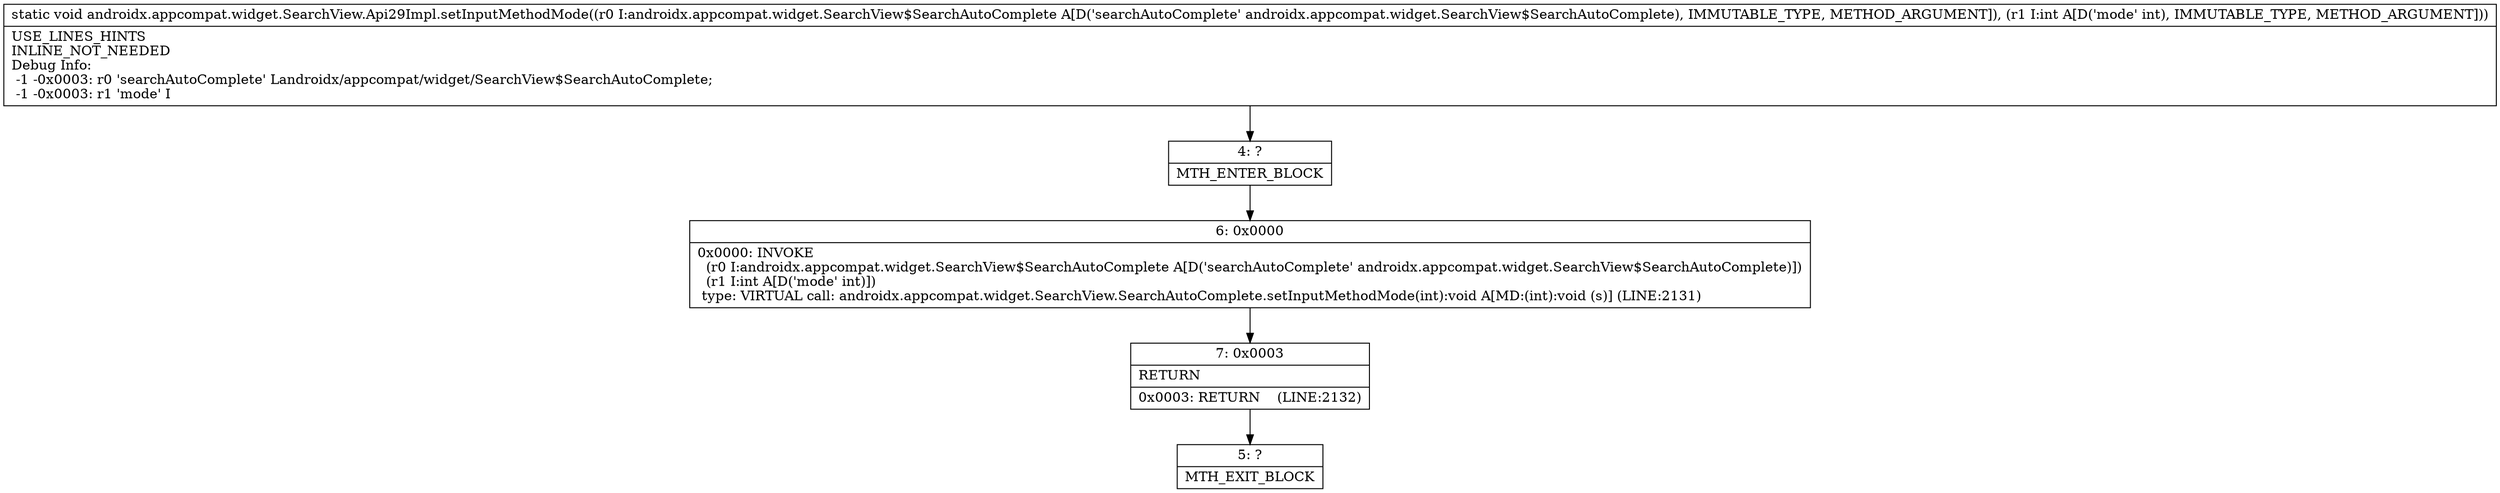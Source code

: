 digraph "CFG forandroidx.appcompat.widget.SearchView.Api29Impl.setInputMethodMode(Landroidx\/appcompat\/widget\/SearchView$SearchAutoComplete;I)V" {
Node_4 [shape=record,label="{4\:\ ?|MTH_ENTER_BLOCK\l}"];
Node_6 [shape=record,label="{6\:\ 0x0000|0x0000: INVOKE  \l  (r0 I:androidx.appcompat.widget.SearchView$SearchAutoComplete A[D('searchAutoComplete' androidx.appcompat.widget.SearchView$SearchAutoComplete)])\l  (r1 I:int A[D('mode' int)])\l type: VIRTUAL call: androidx.appcompat.widget.SearchView.SearchAutoComplete.setInputMethodMode(int):void A[MD:(int):void (s)] (LINE:2131)\l}"];
Node_7 [shape=record,label="{7\:\ 0x0003|RETURN\l|0x0003: RETURN    (LINE:2132)\l}"];
Node_5 [shape=record,label="{5\:\ ?|MTH_EXIT_BLOCK\l}"];
MethodNode[shape=record,label="{static void androidx.appcompat.widget.SearchView.Api29Impl.setInputMethodMode((r0 I:androidx.appcompat.widget.SearchView$SearchAutoComplete A[D('searchAutoComplete' androidx.appcompat.widget.SearchView$SearchAutoComplete), IMMUTABLE_TYPE, METHOD_ARGUMENT]), (r1 I:int A[D('mode' int), IMMUTABLE_TYPE, METHOD_ARGUMENT]))  | USE_LINES_HINTS\lINLINE_NOT_NEEDED\lDebug Info:\l  \-1 \-0x0003: r0 'searchAutoComplete' Landroidx\/appcompat\/widget\/SearchView$SearchAutoComplete;\l  \-1 \-0x0003: r1 'mode' I\l}"];
MethodNode -> Node_4;Node_4 -> Node_6;
Node_6 -> Node_7;
Node_7 -> Node_5;
}


